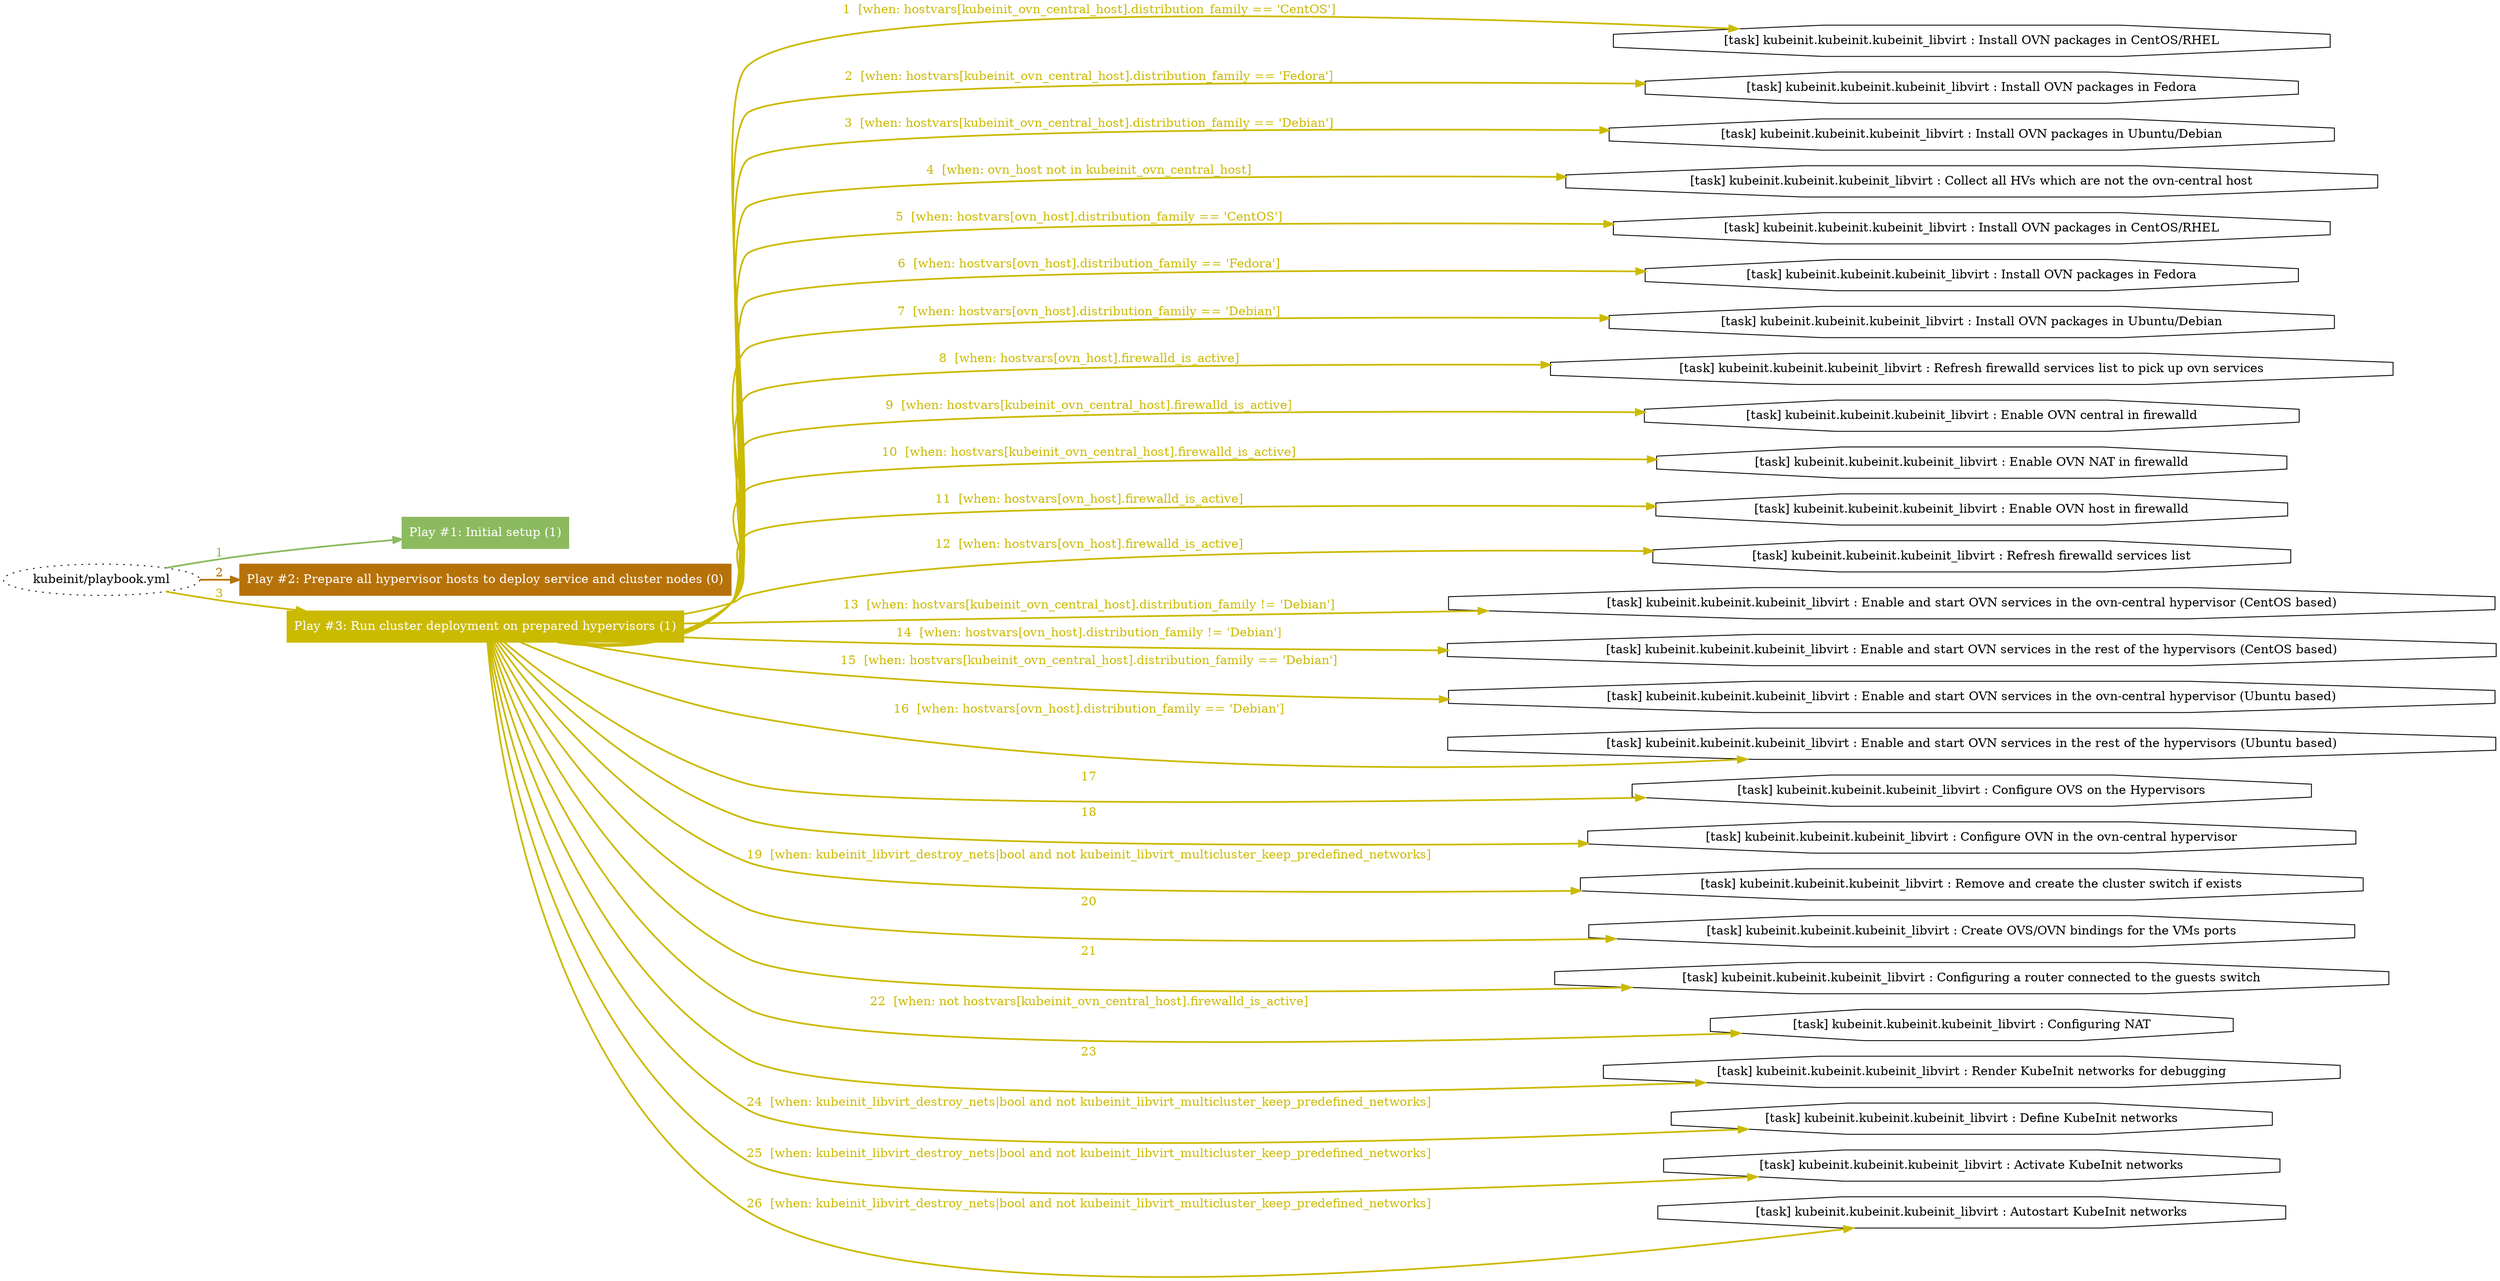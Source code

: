 digraph "kubeinit/playbook.yml "{
	graph [concentrate=true ordering=in rankdir=LR ratio=fill]
	edge [esep=5 sep=10]
	"kubeinit/playbook.yml" [id=root_node style=dotted]
	subgraph "Play #1: Initial setup (1) "{
		"Play #1: Initial setup (1)" [color="#8cba5f" fontcolor="#ffffff" id="play_cc019523-fb9b-4c5e-a941-33eb6f1a945d" shape=box style=filled tooltip=localhost]
		"kubeinit/playbook.yml" -> "Play #1: Initial setup (1)" [label=1 color="#8cba5f" fontcolor="#8cba5f" id="edge_4b940534-72b1-4d53-9429-048c63275da9" style=bold]
	}
	subgraph "Play #2: Prepare all hypervisor hosts to deploy service and cluster nodes (0) "{
		"Play #2: Prepare all hypervisor hosts to deploy service and cluster nodes (0)" [color="#b67209" fontcolor="#ffffff" id="play_4123a8d7-c6bd-4c45-a985-2a462c608fcc" shape=box style=filled tooltip=""]
		"kubeinit/playbook.yml" -> "Play #2: Prepare all hypervisor hosts to deploy service and cluster nodes (0)" [label=2 color="#b67209" fontcolor="#b67209" id="edge_c9156b06-0639-4305-baa0-c8e914939154" style=bold]
	}
	subgraph "Play #3: Run cluster deployment on prepared hypervisors (1) "{
		"Play #3: Run cluster deployment on prepared hypervisors (1)" [color="#cbba02" fontcolor="#ffffff" id="play_525eab8d-a62c-4957-8885-ed4952c10f40" shape=box style=filled tooltip=localhost]
		"kubeinit/playbook.yml" -> "Play #3: Run cluster deployment on prepared hypervisors (1)" [label=3 color="#cbba02" fontcolor="#cbba02" id="edge_e05f58d6-aa0e-4d93-8893-9f4e55c968f0" style=bold]
		"task_752ea425-baa6-4e6d-96bb-54b84b89e902" [label="[task] kubeinit.kubeinit.kubeinit_libvirt : Install OVN packages in CentOS/RHEL" id="task_752ea425-baa6-4e6d-96bb-54b84b89e902" shape=octagon tooltip="[task] kubeinit.kubeinit.kubeinit_libvirt : Install OVN packages in CentOS/RHEL"]
		"Play #3: Run cluster deployment on prepared hypervisors (1)" -> "task_752ea425-baa6-4e6d-96bb-54b84b89e902" [label="1  [when: hostvars[kubeinit_ovn_central_host].distribution_family == 'CentOS']" color="#cbba02" fontcolor="#cbba02" id="edge_8f8c8c4b-2483-4d22-8c7d-1c48c3d063de" style=bold]
		"task_51ddfef5-ef4f-4620-bf01-543d8e154b16" [label="[task] kubeinit.kubeinit.kubeinit_libvirt : Install OVN packages in Fedora" id="task_51ddfef5-ef4f-4620-bf01-543d8e154b16" shape=octagon tooltip="[task] kubeinit.kubeinit.kubeinit_libvirt : Install OVN packages in Fedora"]
		"Play #3: Run cluster deployment on prepared hypervisors (1)" -> "task_51ddfef5-ef4f-4620-bf01-543d8e154b16" [label="2  [when: hostvars[kubeinit_ovn_central_host].distribution_family == 'Fedora']" color="#cbba02" fontcolor="#cbba02" id="edge_187d79b3-6265-45a8-8af7-fa4630127879" style=bold]
		"task_2641b61e-07cf-48be-b85a-fd31b9896716" [label="[task] kubeinit.kubeinit.kubeinit_libvirt : Install OVN packages in Ubuntu/Debian" id="task_2641b61e-07cf-48be-b85a-fd31b9896716" shape=octagon tooltip="[task] kubeinit.kubeinit.kubeinit_libvirt : Install OVN packages in Ubuntu/Debian"]
		"Play #3: Run cluster deployment on prepared hypervisors (1)" -> "task_2641b61e-07cf-48be-b85a-fd31b9896716" [label="3  [when: hostvars[kubeinit_ovn_central_host].distribution_family == 'Debian']" color="#cbba02" fontcolor="#cbba02" id="edge_4348edac-2535-44dd-8d64-147861077639" style=bold]
		"task_9019a8c4-918f-41c9-8976-314a5db8e6a0" [label="[task] kubeinit.kubeinit.kubeinit_libvirt : Collect all HVs which are not the ovn-central host" id="task_9019a8c4-918f-41c9-8976-314a5db8e6a0" shape=octagon tooltip="[task] kubeinit.kubeinit.kubeinit_libvirt : Collect all HVs which are not the ovn-central host"]
		"Play #3: Run cluster deployment on prepared hypervisors (1)" -> "task_9019a8c4-918f-41c9-8976-314a5db8e6a0" [label="4  [when: ovn_host not in kubeinit_ovn_central_host]" color="#cbba02" fontcolor="#cbba02" id="edge_6c3a1ca2-a153-44d5-82cc-527413d6a4a7" style=bold]
		"task_613d9777-3379-4111-be54-5e26b661dc1b" [label="[task] kubeinit.kubeinit.kubeinit_libvirt : Install OVN packages in CentOS/RHEL" id="task_613d9777-3379-4111-be54-5e26b661dc1b" shape=octagon tooltip="[task] kubeinit.kubeinit.kubeinit_libvirt : Install OVN packages in CentOS/RHEL"]
		"Play #3: Run cluster deployment on prepared hypervisors (1)" -> "task_613d9777-3379-4111-be54-5e26b661dc1b" [label="5  [when: hostvars[ovn_host].distribution_family == 'CentOS']" color="#cbba02" fontcolor="#cbba02" id="edge_298644ec-f421-47ec-80b6-d8bd2f8aeabf" style=bold]
		"task_1dd5c105-d153-4828-b901-aca7eddddccc" [label="[task] kubeinit.kubeinit.kubeinit_libvirt : Install OVN packages in Fedora" id="task_1dd5c105-d153-4828-b901-aca7eddddccc" shape=octagon tooltip="[task] kubeinit.kubeinit.kubeinit_libvirt : Install OVN packages in Fedora"]
		"Play #3: Run cluster deployment on prepared hypervisors (1)" -> "task_1dd5c105-d153-4828-b901-aca7eddddccc" [label="6  [when: hostvars[ovn_host].distribution_family == 'Fedora']" color="#cbba02" fontcolor="#cbba02" id="edge_7ee5ae9d-e67b-49a3-ae01-6a82408d5e04" style=bold]
		"task_324a53c9-5b4a-4491-82a1-1f7f789902bb" [label="[task] kubeinit.kubeinit.kubeinit_libvirt : Install OVN packages in Ubuntu/Debian" id="task_324a53c9-5b4a-4491-82a1-1f7f789902bb" shape=octagon tooltip="[task] kubeinit.kubeinit.kubeinit_libvirt : Install OVN packages in Ubuntu/Debian"]
		"Play #3: Run cluster deployment on prepared hypervisors (1)" -> "task_324a53c9-5b4a-4491-82a1-1f7f789902bb" [label="7  [when: hostvars[ovn_host].distribution_family == 'Debian']" color="#cbba02" fontcolor="#cbba02" id="edge_060b2012-c392-4094-a283-467822de9300" style=bold]
		"task_577bb747-5a8d-4541-9660-d78704f8aafb" [label="[task] kubeinit.kubeinit.kubeinit_libvirt : Refresh firewalld services list to pick up ovn services" id="task_577bb747-5a8d-4541-9660-d78704f8aafb" shape=octagon tooltip="[task] kubeinit.kubeinit.kubeinit_libvirt : Refresh firewalld services list to pick up ovn services"]
		"Play #3: Run cluster deployment on prepared hypervisors (1)" -> "task_577bb747-5a8d-4541-9660-d78704f8aafb" [label="8  [when: hostvars[ovn_host].firewalld_is_active]" color="#cbba02" fontcolor="#cbba02" id="edge_8b4aa462-6099-424e-b56f-0e881db8610e" style=bold]
		"task_6f6b30b1-7517-4b6e-aef3-6c4ca900c0cd" [label="[task] kubeinit.kubeinit.kubeinit_libvirt : Enable OVN central in firewalld" id="task_6f6b30b1-7517-4b6e-aef3-6c4ca900c0cd" shape=octagon tooltip="[task] kubeinit.kubeinit.kubeinit_libvirt : Enable OVN central in firewalld"]
		"Play #3: Run cluster deployment on prepared hypervisors (1)" -> "task_6f6b30b1-7517-4b6e-aef3-6c4ca900c0cd" [label="9  [when: hostvars[kubeinit_ovn_central_host].firewalld_is_active]" color="#cbba02" fontcolor="#cbba02" id="edge_2a299b3e-95af-42c2-9f81-f1a2dad1452e" style=bold]
		"task_92fac957-4fb6-4aad-9937-78ca84573db2" [label="[task] kubeinit.kubeinit.kubeinit_libvirt : Enable OVN NAT in firewalld" id="task_92fac957-4fb6-4aad-9937-78ca84573db2" shape=octagon tooltip="[task] kubeinit.kubeinit.kubeinit_libvirt : Enable OVN NAT in firewalld"]
		"Play #3: Run cluster deployment on prepared hypervisors (1)" -> "task_92fac957-4fb6-4aad-9937-78ca84573db2" [label="10  [when: hostvars[kubeinit_ovn_central_host].firewalld_is_active]" color="#cbba02" fontcolor="#cbba02" id="edge_ae646b38-c325-48e8-a5f3-4e79fc8b7a84" style=bold]
		"task_ae2debba-e829-4b08-be98-828f0b2ef549" [label="[task] kubeinit.kubeinit.kubeinit_libvirt : Enable OVN host in firewalld" id="task_ae2debba-e829-4b08-be98-828f0b2ef549" shape=octagon tooltip="[task] kubeinit.kubeinit.kubeinit_libvirt : Enable OVN host in firewalld"]
		"Play #3: Run cluster deployment on prepared hypervisors (1)" -> "task_ae2debba-e829-4b08-be98-828f0b2ef549" [label="11  [when: hostvars[ovn_host].firewalld_is_active]" color="#cbba02" fontcolor="#cbba02" id="edge_5de99fc1-b0c7-4eb0-a4b2-63dd36488bb3" style=bold]
		"task_93778056-b490-4250-8cf8-c01418afb00b" [label="[task] kubeinit.kubeinit.kubeinit_libvirt : Refresh firewalld services list" id="task_93778056-b490-4250-8cf8-c01418afb00b" shape=octagon tooltip="[task] kubeinit.kubeinit.kubeinit_libvirt : Refresh firewalld services list"]
		"Play #3: Run cluster deployment on prepared hypervisors (1)" -> "task_93778056-b490-4250-8cf8-c01418afb00b" [label="12  [when: hostvars[ovn_host].firewalld_is_active]" color="#cbba02" fontcolor="#cbba02" id="edge_57e167e6-fd90-4ca0-ada3-1f018a5f3625" style=bold]
		"task_4567c59e-34c0-4da6-b1e3-e89016330c3e" [label="[task] kubeinit.kubeinit.kubeinit_libvirt : Enable and start OVN services in the ovn-central hypervisor (CentOS based)" id="task_4567c59e-34c0-4da6-b1e3-e89016330c3e" shape=octagon tooltip="[task] kubeinit.kubeinit.kubeinit_libvirt : Enable and start OVN services in the ovn-central hypervisor (CentOS based)"]
		"Play #3: Run cluster deployment on prepared hypervisors (1)" -> "task_4567c59e-34c0-4da6-b1e3-e89016330c3e" [label="13  [when: hostvars[kubeinit_ovn_central_host].distribution_family != 'Debian']" color="#cbba02" fontcolor="#cbba02" id="edge_9496637e-13dc-420f-be7a-a70025d309b2" style=bold]
		"task_4ef473eb-5b30-4738-ae1b-549562caa7e8" [label="[task] kubeinit.kubeinit.kubeinit_libvirt : Enable and start OVN services in the rest of the hypervisors (CentOS based)" id="task_4ef473eb-5b30-4738-ae1b-549562caa7e8" shape=octagon tooltip="[task] kubeinit.kubeinit.kubeinit_libvirt : Enable and start OVN services in the rest of the hypervisors (CentOS based)"]
		"Play #3: Run cluster deployment on prepared hypervisors (1)" -> "task_4ef473eb-5b30-4738-ae1b-549562caa7e8" [label="14  [when: hostvars[ovn_host].distribution_family != 'Debian']" color="#cbba02" fontcolor="#cbba02" id="edge_b47def73-9dfa-425c-b187-8d662d43d010" style=bold]
		"task_8c68257b-65ce-4037-9d8e-10189553b478" [label="[task] kubeinit.kubeinit.kubeinit_libvirt : Enable and start OVN services in the ovn-central hypervisor (Ubuntu based)" id="task_8c68257b-65ce-4037-9d8e-10189553b478" shape=octagon tooltip="[task] kubeinit.kubeinit.kubeinit_libvirt : Enable and start OVN services in the ovn-central hypervisor (Ubuntu based)"]
		"Play #3: Run cluster deployment on prepared hypervisors (1)" -> "task_8c68257b-65ce-4037-9d8e-10189553b478" [label="15  [when: hostvars[kubeinit_ovn_central_host].distribution_family == 'Debian']" color="#cbba02" fontcolor="#cbba02" id="edge_f0943989-2cf9-4ef6-9d8b-0e739c27eac4" style=bold]
		"task_f6e6115d-2762-4a33-805a-a84e44387a25" [label="[task] kubeinit.kubeinit.kubeinit_libvirt : Enable and start OVN services in the rest of the hypervisors (Ubuntu based)" id="task_f6e6115d-2762-4a33-805a-a84e44387a25" shape=octagon tooltip="[task] kubeinit.kubeinit.kubeinit_libvirt : Enable and start OVN services in the rest of the hypervisors (Ubuntu based)"]
		"Play #3: Run cluster deployment on prepared hypervisors (1)" -> "task_f6e6115d-2762-4a33-805a-a84e44387a25" [label="16  [when: hostvars[ovn_host].distribution_family == 'Debian']" color="#cbba02" fontcolor="#cbba02" id="edge_e77f54af-2dfc-46f9-9921-769b70eee525" style=bold]
		"task_ab0d048b-040f-49c1-8836-d5b78ed3f2dc" [label="[task] kubeinit.kubeinit.kubeinit_libvirt : Configure OVS on the Hypervisors" id="task_ab0d048b-040f-49c1-8836-d5b78ed3f2dc" shape=octagon tooltip="[task] kubeinit.kubeinit.kubeinit_libvirt : Configure OVS on the Hypervisors"]
		"Play #3: Run cluster deployment on prepared hypervisors (1)" -> "task_ab0d048b-040f-49c1-8836-d5b78ed3f2dc" [label=17 color="#cbba02" fontcolor="#cbba02" id="edge_b8416f07-4bd6-4982-883c-912758f62890" style=bold]
		"task_0f4c373e-253c-4b89-88c5-594d1878f871" [label="[task] kubeinit.kubeinit.kubeinit_libvirt : Configure OVN in the ovn-central hypervisor" id="task_0f4c373e-253c-4b89-88c5-594d1878f871" shape=octagon tooltip="[task] kubeinit.kubeinit.kubeinit_libvirt : Configure OVN in the ovn-central hypervisor"]
		"Play #3: Run cluster deployment on prepared hypervisors (1)" -> "task_0f4c373e-253c-4b89-88c5-594d1878f871" [label=18 color="#cbba02" fontcolor="#cbba02" id="edge_572f26de-b60a-4a80-80a7-e0781562c33e" style=bold]
		"task_516279db-93b3-44fe-b0c6-8590bf0fc132" [label="[task] kubeinit.kubeinit.kubeinit_libvirt : Remove and create the cluster switch if exists" id="task_516279db-93b3-44fe-b0c6-8590bf0fc132" shape=octagon tooltip="[task] kubeinit.kubeinit.kubeinit_libvirt : Remove and create the cluster switch if exists"]
		"Play #3: Run cluster deployment on prepared hypervisors (1)" -> "task_516279db-93b3-44fe-b0c6-8590bf0fc132" [label="19  [when: kubeinit_libvirt_destroy_nets|bool and not kubeinit_libvirt_multicluster_keep_predefined_networks]" color="#cbba02" fontcolor="#cbba02" id="edge_c277cadc-9cc1-40f7-aeec-bdf6a0934d30" style=bold]
		"task_d2f5cf42-5593-45fb-b19e-27bacf75f1f0" [label="[task] kubeinit.kubeinit.kubeinit_libvirt : Create OVS/OVN bindings for the VMs ports" id="task_d2f5cf42-5593-45fb-b19e-27bacf75f1f0" shape=octagon tooltip="[task] kubeinit.kubeinit.kubeinit_libvirt : Create OVS/OVN bindings for the VMs ports"]
		"Play #3: Run cluster deployment on prepared hypervisors (1)" -> "task_d2f5cf42-5593-45fb-b19e-27bacf75f1f0" [label=20 color="#cbba02" fontcolor="#cbba02" id="edge_b515e688-a1b6-4f95-b3dd-bf331cc5932e" style=bold]
		"task_28a1fc3b-8b78-4568-bea9-22d3010778fa" [label="[task] kubeinit.kubeinit.kubeinit_libvirt : Configuring a router connected to the guests switch" id="task_28a1fc3b-8b78-4568-bea9-22d3010778fa" shape=octagon tooltip="[task] kubeinit.kubeinit.kubeinit_libvirt : Configuring a router connected to the guests switch"]
		"Play #3: Run cluster deployment on prepared hypervisors (1)" -> "task_28a1fc3b-8b78-4568-bea9-22d3010778fa" [label=21 color="#cbba02" fontcolor="#cbba02" id="edge_8383c346-eb19-4547-963e-9636c8203457" style=bold]
		"task_b59cf48a-1e3a-4b20-bfb4-2fd58edf6309" [label="[task] kubeinit.kubeinit.kubeinit_libvirt : Configuring NAT" id="task_b59cf48a-1e3a-4b20-bfb4-2fd58edf6309" shape=octagon tooltip="[task] kubeinit.kubeinit.kubeinit_libvirt : Configuring NAT"]
		"Play #3: Run cluster deployment on prepared hypervisors (1)" -> "task_b59cf48a-1e3a-4b20-bfb4-2fd58edf6309" [label="22  [when: not hostvars[kubeinit_ovn_central_host].firewalld_is_active]" color="#cbba02" fontcolor="#cbba02" id="edge_9ec4cc8c-a752-4af7-b0e7-cc4e07f123f1" style=bold]
		"task_845e0d6a-53e4-45e7-841b-ad526d5e9ed0" [label="[task] kubeinit.kubeinit.kubeinit_libvirt : Render KubeInit networks for debugging" id="task_845e0d6a-53e4-45e7-841b-ad526d5e9ed0" shape=octagon tooltip="[task] kubeinit.kubeinit.kubeinit_libvirt : Render KubeInit networks for debugging"]
		"Play #3: Run cluster deployment on prepared hypervisors (1)" -> "task_845e0d6a-53e4-45e7-841b-ad526d5e9ed0" [label=23 color="#cbba02" fontcolor="#cbba02" id="edge_d3c7e1bf-821c-4b92-b313-22ff113f0dba" style=bold]
		"task_7551665c-b3dc-4b86-8c54-8bd3db2f698c" [label="[task] kubeinit.kubeinit.kubeinit_libvirt : Define KubeInit networks" id="task_7551665c-b3dc-4b86-8c54-8bd3db2f698c" shape=octagon tooltip="[task] kubeinit.kubeinit.kubeinit_libvirt : Define KubeInit networks"]
		"Play #3: Run cluster deployment on prepared hypervisors (1)" -> "task_7551665c-b3dc-4b86-8c54-8bd3db2f698c" [label="24  [when: kubeinit_libvirt_destroy_nets|bool and not kubeinit_libvirt_multicluster_keep_predefined_networks]" color="#cbba02" fontcolor="#cbba02" id="edge_d9829060-935c-476f-a524-2ea8772d59ee" style=bold]
		"task_c029b37a-da1c-49c8-a60a-0a000870bfe8" [label="[task] kubeinit.kubeinit.kubeinit_libvirt : Activate KubeInit networks" id="task_c029b37a-da1c-49c8-a60a-0a000870bfe8" shape=octagon tooltip="[task] kubeinit.kubeinit.kubeinit_libvirt : Activate KubeInit networks"]
		"Play #3: Run cluster deployment on prepared hypervisors (1)" -> "task_c029b37a-da1c-49c8-a60a-0a000870bfe8" [label="25  [when: kubeinit_libvirt_destroy_nets|bool and not kubeinit_libvirt_multicluster_keep_predefined_networks]" color="#cbba02" fontcolor="#cbba02" id="edge_a5c1903f-91d4-460b-8505-ccb8b3b9abd4" style=bold]
		"task_cbef7c96-10a7-4f4a-a4be-6810ec1cdeb2" [label="[task] kubeinit.kubeinit.kubeinit_libvirt : Autostart KubeInit networks" id="task_cbef7c96-10a7-4f4a-a4be-6810ec1cdeb2" shape=octagon tooltip="[task] kubeinit.kubeinit.kubeinit_libvirt : Autostart KubeInit networks"]
		"Play #3: Run cluster deployment on prepared hypervisors (1)" -> "task_cbef7c96-10a7-4f4a-a4be-6810ec1cdeb2" [label="26  [when: kubeinit_libvirt_destroy_nets|bool and not kubeinit_libvirt_multicluster_keep_predefined_networks]" color="#cbba02" fontcolor="#cbba02" id="edge_073f4d99-8294-41bc-85c6-912d4a127505" style=bold]
	}
}
